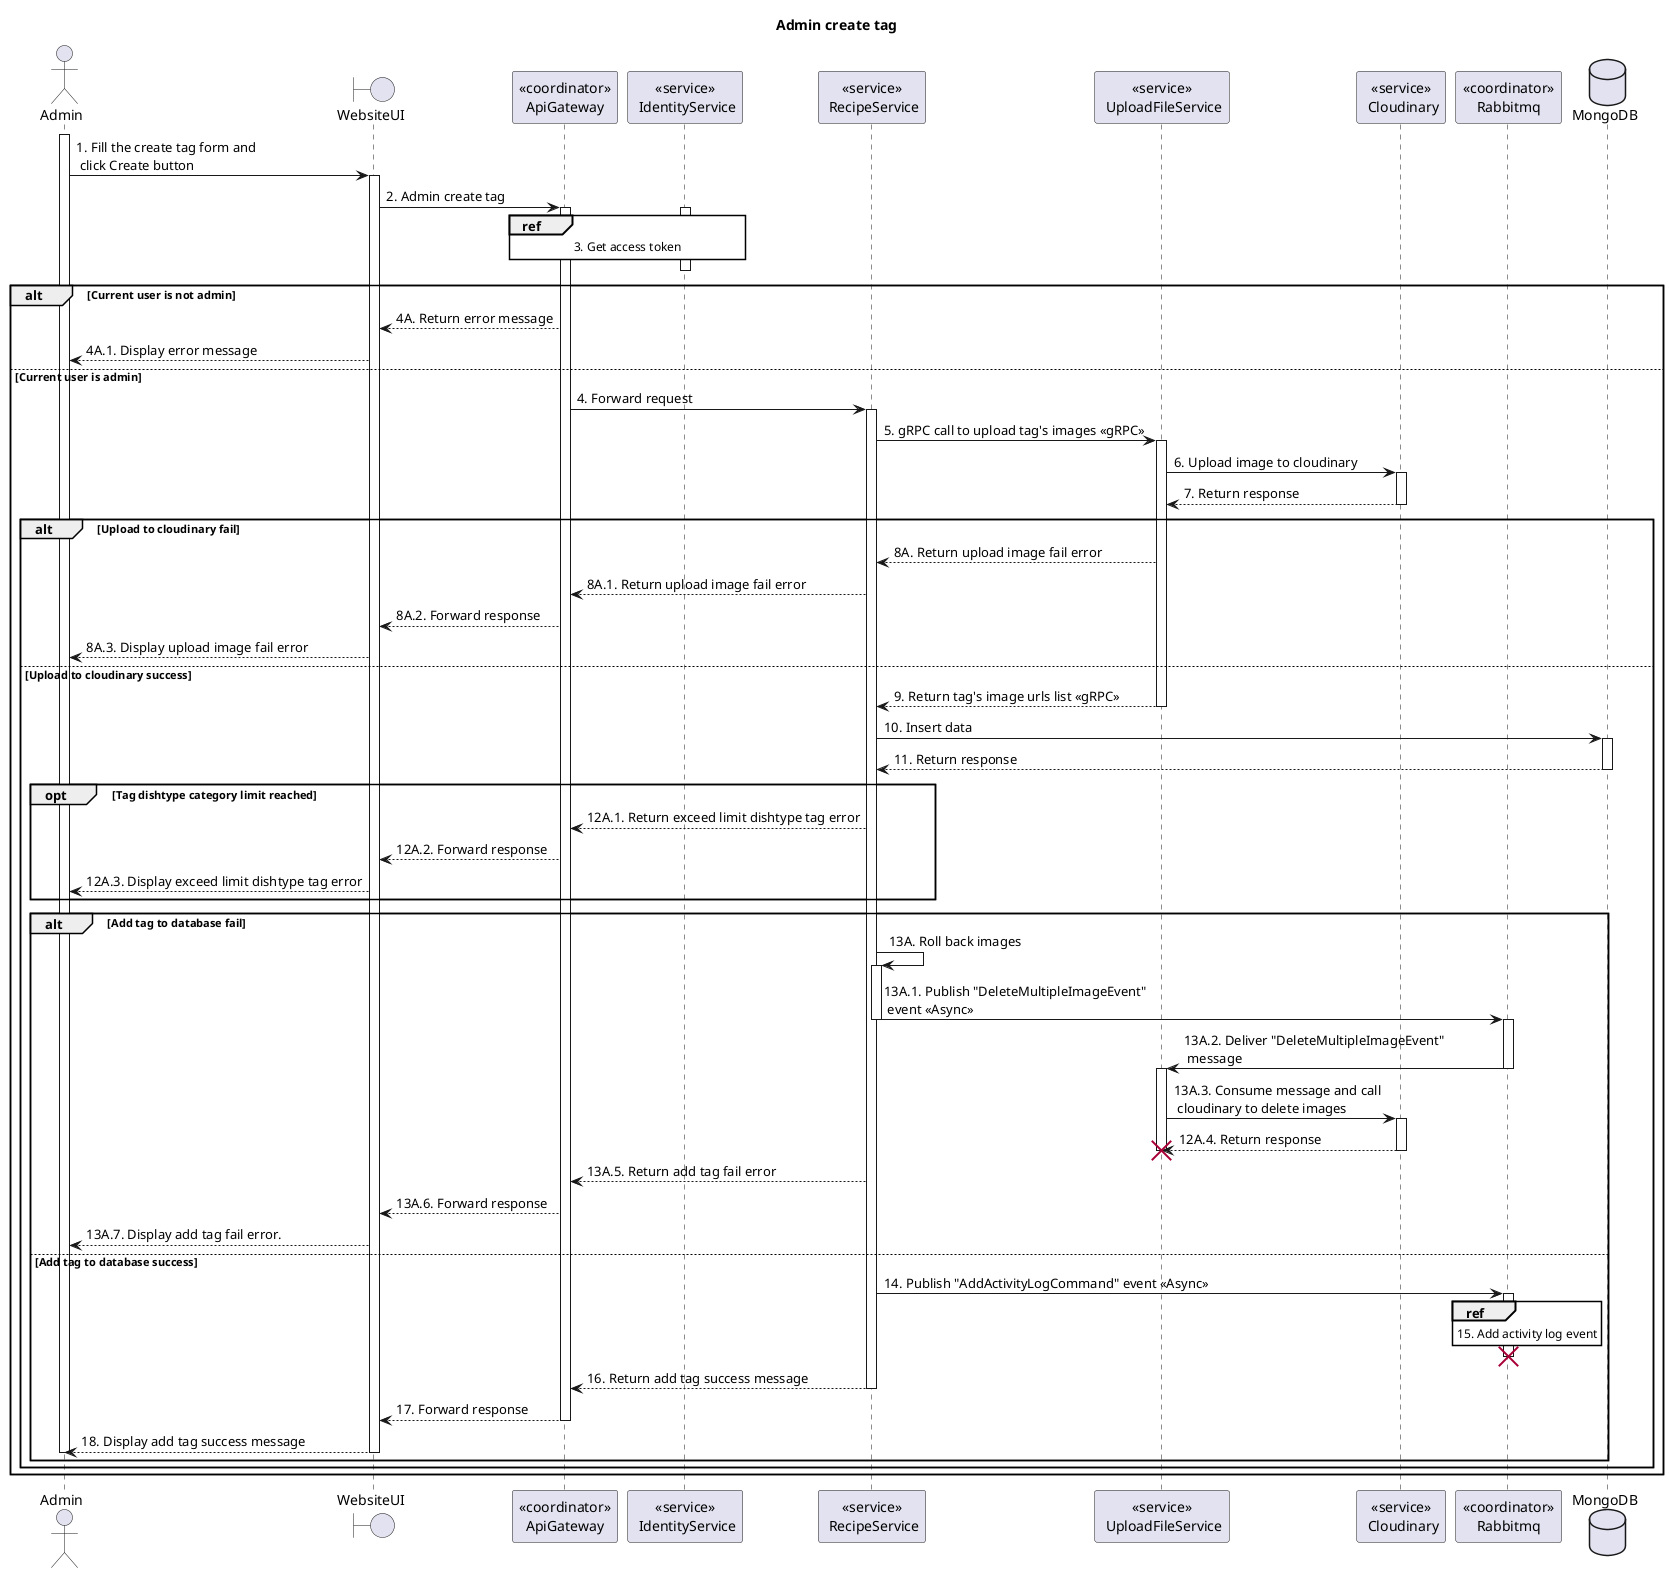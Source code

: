 @startuml Sequence
title "Admin create tag"
' Style section
<style>
  sequenceDiagram {
    reference {
      BackGroundColor white
    }
}
</style>

actor Admin
boundary WebsiteUI
participant "<<coordinator>>\nApiGateway" as ApiGateway
participant "<<service>>\n IdentityService" as IdentityService
participant "<<service>>\n RecipeService" as RecipeService
participant "<<service>>\n UploadFileService" as UploadFileService
participant "<<service>>\n Cloudinary" as Cloudinary
participant "<<coordinator>>\nRabbitmq" as Rabbitmq
database MongoDB
activate Admin
Admin -> WebsiteUI++: 1. Fill the create tag form and \n click Create button
WebsiteUI -> ApiGateway++: 2. Admin create tag

activate IdentityService
ref over ApiGateway, IdentityService: 3. Get access token
ApiGateway -[hidden]-> IdentityService
deactivate IdentityService

alt Current user is not admin
    WebsiteUI <-- ApiGateway: 4A. Return error message
    Admin <-- WebsiteUI: 4A.1. Display error message
else Current user is admin
    ApiGateway -> RecipeService++: 4. Forward request
    RecipeService -> UploadFileService++: 5. gRPC call to upload tag's images <<gRPC>>
    UploadFileService -> Cloudinary++: 6. Upload image to cloudinary
    UploadFileService <-- Cloudinary--: 7. Return response
    alt Upload to cloudinary fail
        RecipeService <-- UploadFileService: 8A. Return upload image fail error
        ApiGateway <-- RecipeService: 8A.1. Return upload image fail error
        WebsiteUI <-- ApiGateway: 8A.2. Forward response
        Admin <-- WebsiteUI: 8A.3. Display upload image fail error
    else Upload to cloudinary success 
        RecipeService <-- UploadFileService--: 9. Return tag's image urls list <<gRPC>>
        RecipeService -> MongoDB++: 10. Insert data
        RecipeService <-- MongoDB--: 11. Return response
        opt Tag dishtype category limit reached
            ApiGateway <-- RecipeService: 12A.1. Return exceed limit dishtype tag error
            WebsiteUI <-- ApiGateway: 12A.2. Forward response
            Admin <-- WebsiteUI: 12A.3. Display exceed limit dishtype tag error
        end opt
        alt Add tag to database fail
            RecipeService -> RecipeService: 13A. Roll back images
            activate RecipeService
            RecipeService -> Rabbitmq: 13A.1. Publish "DeleteMultipleImageEvent" \n event <<Async>>
            deactivate RecipeService
            activate Rabbitmq
            Rabbitmq -> UploadFileService: 13A.2. Deliver "DeleteMultipleImageEvent"\n message
            deactivate Rabbitmq
            activate UploadFileService
            UploadFileService -> Cloudinary++: 13A.3. Consume message and call \n cloudinary to delete images
            UploadFileService <-- Cloudinary--: 12A.4. Return response
            destroy UploadFileService
            deactivate UploadFileService
            ApiGateway <-- RecipeService: 13A.5. Return add tag fail error
            WebsiteUI <-- ApiGateway: 13A.6. Forward response
            Admin <-- WebsiteUI: 13A.7. Display add tag fail error.
        else Add tag to database success
            RecipeService -> Rabbitmq: 14. Publish "AddActivityLogCommand" event <<Async>>
            activate Rabbitmq
            ref over Rabbitmq: 15. Add activity log event
            RecipeService -[hidden]-> Rabbitmq
            deactivate Rabbitmq
            destroy Rabbitmq
            ApiGateway <-- RecipeService: 16. Return add tag success message
            deactivate RecipeService
            WebsiteUI <-- ApiGateway: 17. Forward response
            deactivate ApiGateway
            Admin <-- WebsiteUI: 18. Display add tag success message
            deactivate WebsiteUI
            deactivate Admin
        end alt 
    end alt 
end alt
@enduml